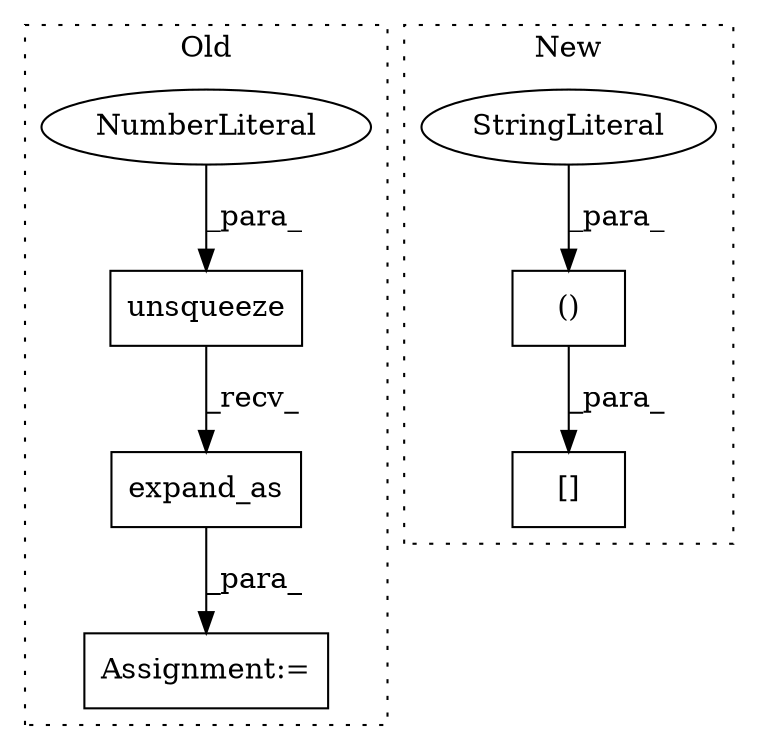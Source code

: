 digraph G {
subgraph cluster0 {
1 [label="expand_as" a="32" s="1239,1252" l="10,1" shape="box"];
3 [label="Assignment:=" a="7" s="1214" l="1" shape="box"];
4 [label="unsqueeze" a="32" s="1226,1237" l="10,1" shape="box"];
5 [label="NumberLiteral" a="34" s="1236" l="1" shape="ellipse"];
label = "Old";
style="dotted";
}
subgraph cluster1 {
2 [label="()" a="106" s="1226" l="48" shape="box"];
6 [label="[]" a="2" s="1215,1274" l="11,2" shape="box"];
7 [label="StringLiteral" a="45" s="1258" l="16" shape="ellipse"];
label = "New";
style="dotted";
}
1 -> 3 [label="_para_"];
2 -> 6 [label="_para_"];
4 -> 1 [label="_recv_"];
5 -> 4 [label="_para_"];
7 -> 2 [label="_para_"];
}